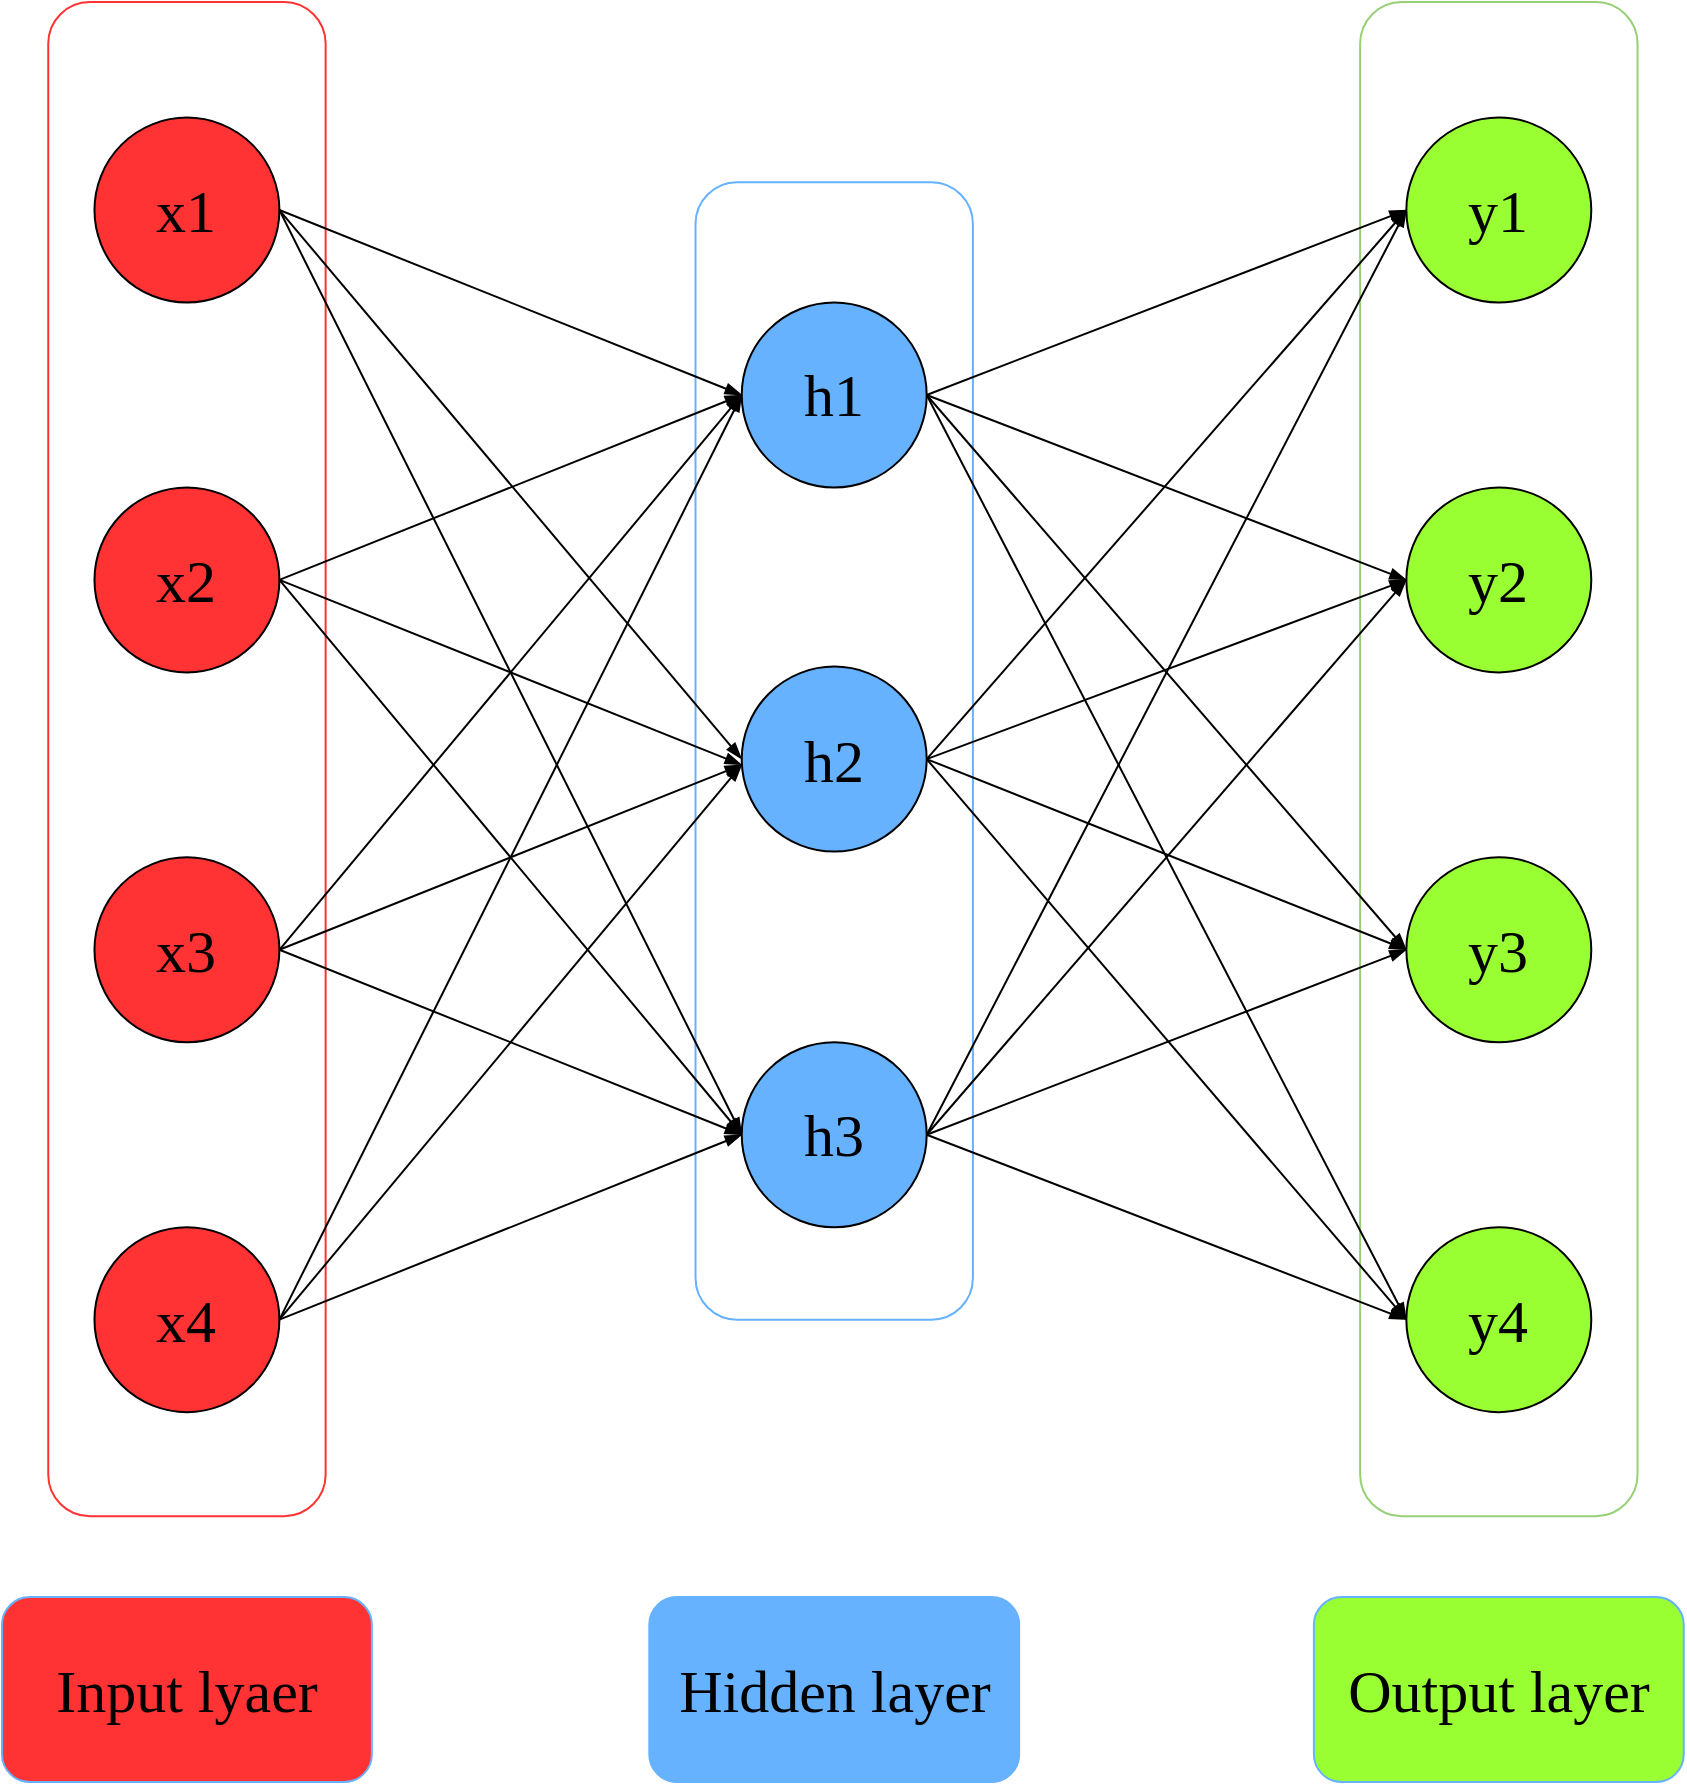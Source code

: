 <mxfile version="21.0.2" type="github">
  <diagram name="Page-1" id="brTqjVfwMc_5Q8qGockZ">
    <mxGraphModel dx="3397" dy="1940" grid="1" gridSize="10" guides="1" tooltips="1" connect="1" arrows="1" fold="1" page="1" pageScale="1" pageWidth="1600" pageHeight="1400" math="0" shadow="0">
      <root>
        <mxCell id="0" />
        <mxCell id="1" parent="0" />
        <mxCell id="ksZBvBwGwgeAwysO4N7S-1" value="" style="group;fontSize=30;" vertex="1" connectable="0" parent="1">
          <mxGeometry x="-850" width="840.88" height="890" as="geometry" />
        </mxCell>
        <mxCell id="ksZBvBwGwgeAwysO4N7S-2" value="" style="rounded=1;whiteSpace=wrap;html=1;rotation=90;fillColor=none;strokeColor=#97D077;fontFamily=Times New Roman;fontSize=30;" vertex="1" parent="ksZBvBwGwgeAwysO4N7S-1">
          <mxGeometry x="369.872" y="309.188" width="757.081" height="138.701" as="geometry" />
        </mxCell>
        <mxCell id="ksZBvBwGwgeAwysO4N7S-3" value="" style="rounded=1;whiteSpace=wrap;html=1;rotation=90;fillColor=none;strokeColor=#66B2FF;fontFamily=Times New Roman;fontSize=30;" vertex="1" parent="ksZBvBwGwgeAwysO4N7S-1">
          <mxGeometry x="131.767" y="305.143" width="568.678" height="138.701" as="geometry" />
        </mxCell>
        <mxCell id="ksZBvBwGwgeAwysO4N7S-4" value="" style="rounded=1;whiteSpace=wrap;html=1;rotation=90;fillColor=none;fontColor=#000000;strokeColor=#FF3333;fontFamily=Times New Roman;fontSize=30;" vertex="1" parent="ksZBvBwGwgeAwysO4N7S-1">
          <mxGeometry x="-286.073" y="309.188" width="757.081" height="138.701" as="geometry" />
        </mxCell>
        <mxCell id="ksZBvBwGwgeAwysO4N7S-5" value="x1" style="ellipse;whiteSpace=wrap;html=1;aspect=fixed;fillColor=#FF3333;fontFamily=Times New Roman;fontSize=30;" vertex="1" parent="ksZBvBwGwgeAwysO4N7S-1">
          <mxGeometry x="46.234" y="57.792" width="92.468" height="92.468" as="geometry" />
        </mxCell>
        <mxCell id="ksZBvBwGwgeAwysO4N7S-6" style="edgeStyle=none;rounded=0;orthogonalLoop=1;jettySize=auto;html=1;exitX=1;exitY=0.5;exitDx=0;exitDy=0;endArrow=blockThin;endFill=1;fontFamily=Times New Roman;fontSize=30;" edge="1" parent="ksZBvBwGwgeAwysO4N7S-1" source="ksZBvBwGwgeAwysO4N7S-8">
          <mxGeometry relative="1" as="geometry">
            <mxPoint x="369.872" y="381.429" as="targetPoint" />
          </mxGeometry>
        </mxCell>
        <mxCell id="ksZBvBwGwgeAwysO4N7S-7" style="edgeStyle=none;rounded=0;orthogonalLoop=1;jettySize=auto;html=1;exitX=1;exitY=0.5;exitDx=0;exitDy=0;endArrow=blockThin;endFill=1;fontFamily=Times New Roman;fontSize=30;" edge="1" parent="ksZBvBwGwgeAwysO4N7S-1" source="ksZBvBwGwgeAwysO4N7S-8">
          <mxGeometry relative="1" as="geometry">
            <mxPoint x="369.872" y="566.364" as="targetPoint" />
          </mxGeometry>
        </mxCell>
        <mxCell id="ksZBvBwGwgeAwysO4N7S-8" value="x2" style="ellipse;whiteSpace=wrap;html=1;aspect=fixed;fillColor=#FF3333;fontFamily=Times New Roman;fontSize=30;" vertex="1" parent="ksZBvBwGwgeAwysO4N7S-1">
          <mxGeometry x="46.234" y="242.727" width="92.468" height="92.468" as="geometry" />
        </mxCell>
        <mxCell id="ksZBvBwGwgeAwysO4N7S-9" style="edgeStyle=none;rounded=0;orthogonalLoop=1;jettySize=auto;html=1;exitX=1;exitY=0.5;exitDx=0;exitDy=0;endArrow=blockThin;endFill=1;fontFamily=Times New Roman;fontSize=30;" edge="1" parent="ksZBvBwGwgeAwysO4N7S-1" source="ksZBvBwGwgeAwysO4N7S-12">
          <mxGeometry relative="1" as="geometry">
            <mxPoint x="369.872" y="196.494" as="targetPoint" />
          </mxGeometry>
        </mxCell>
        <mxCell id="ksZBvBwGwgeAwysO4N7S-10" style="edgeStyle=none;rounded=0;orthogonalLoop=1;jettySize=auto;html=1;exitX=1;exitY=0.5;exitDx=0;exitDy=0;endArrow=blockThin;endFill=1;fontFamily=Times New Roman;fontSize=30;" edge="1" parent="ksZBvBwGwgeAwysO4N7S-1" source="ksZBvBwGwgeAwysO4N7S-12">
          <mxGeometry relative="1" as="geometry">
            <mxPoint x="369.872" y="381.429" as="targetPoint" />
          </mxGeometry>
        </mxCell>
        <mxCell id="ksZBvBwGwgeAwysO4N7S-11" style="edgeStyle=none;rounded=0;orthogonalLoop=1;jettySize=auto;html=1;exitX=1;exitY=0.5;exitDx=0;exitDy=0;endArrow=blockThin;endFill=1;fontFamily=Times New Roman;fontSize=30;" edge="1" parent="ksZBvBwGwgeAwysO4N7S-1" source="ksZBvBwGwgeAwysO4N7S-12">
          <mxGeometry relative="1" as="geometry">
            <mxPoint x="369.872" y="566.364" as="targetPoint" />
          </mxGeometry>
        </mxCell>
        <mxCell id="ksZBvBwGwgeAwysO4N7S-12" value="x3" style="ellipse;whiteSpace=wrap;html=1;aspect=fixed;fillColor=#FF3333;fontFamily=Times New Roman;fontSize=30;" vertex="1" parent="ksZBvBwGwgeAwysO4N7S-1">
          <mxGeometry x="46.234" y="427.662" width="92.468" height="92.468" as="geometry" />
        </mxCell>
        <mxCell id="ksZBvBwGwgeAwysO4N7S-13" style="edgeStyle=none;rounded=0;orthogonalLoop=1;jettySize=auto;html=1;exitX=1;exitY=0.5;exitDx=0;exitDy=0;endArrow=blockThin;endFill=1;fontFamily=Times New Roman;fontSize=30;" edge="1" parent="ksZBvBwGwgeAwysO4N7S-1" source="ksZBvBwGwgeAwysO4N7S-16">
          <mxGeometry relative="1" as="geometry">
            <mxPoint x="369.872" y="196.494" as="targetPoint" />
          </mxGeometry>
        </mxCell>
        <mxCell id="ksZBvBwGwgeAwysO4N7S-14" style="edgeStyle=none;rounded=0;orthogonalLoop=1;jettySize=auto;html=1;exitX=1;exitY=0.5;exitDx=0;exitDy=0;endArrow=blockThin;endFill=1;fontFamily=Times New Roman;fontSize=30;" edge="1" parent="ksZBvBwGwgeAwysO4N7S-1" source="ksZBvBwGwgeAwysO4N7S-16">
          <mxGeometry relative="1" as="geometry">
            <mxPoint x="369.872" y="381.429" as="targetPoint" />
          </mxGeometry>
        </mxCell>
        <mxCell id="ksZBvBwGwgeAwysO4N7S-15" style="edgeStyle=none;rounded=0;orthogonalLoop=1;jettySize=auto;html=1;exitX=1;exitY=0.5;exitDx=0;exitDy=0;endArrow=blockThin;endFill=1;fontFamily=Times New Roman;fontSize=30;" edge="1" parent="ksZBvBwGwgeAwysO4N7S-1" source="ksZBvBwGwgeAwysO4N7S-16">
          <mxGeometry relative="1" as="geometry">
            <mxPoint x="369.872" y="566.364" as="targetPoint" />
          </mxGeometry>
        </mxCell>
        <mxCell id="ksZBvBwGwgeAwysO4N7S-16" value="x4" style="ellipse;whiteSpace=wrap;html=1;aspect=fixed;fillColor=#FF3333;fontFamily=Times New Roman;fontSize=30;" vertex="1" parent="ksZBvBwGwgeAwysO4N7S-1">
          <mxGeometry x="46.234" y="612.597" width="92.468" height="92.468" as="geometry" />
        </mxCell>
        <mxCell id="ksZBvBwGwgeAwysO4N7S-17" value="y1" style="ellipse;whiteSpace=wrap;html=1;aspect=fixed;fillColor=#99FF33;fontFamily=Times New Roman;fontSize=30;" vertex="1" parent="ksZBvBwGwgeAwysO4N7S-1">
          <mxGeometry x="702.178" y="57.792" width="92.468" height="92.468" as="geometry" />
        </mxCell>
        <mxCell id="ksZBvBwGwgeAwysO4N7S-18" value="y2" style="ellipse;whiteSpace=wrap;html=1;aspect=fixed;fillColor=#99FF33;fontFamily=Times New Roman;fontSize=30;" vertex="1" parent="ksZBvBwGwgeAwysO4N7S-1">
          <mxGeometry x="702.178" y="242.727" width="92.468" height="92.468" as="geometry" />
        </mxCell>
        <mxCell id="ksZBvBwGwgeAwysO4N7S-19" value="y3" style="ellipse;whiteSpace=wrap;html=1;aspect=fixed;fillColor=#99FF33;fontFamily=Times New Roman;fontSize=30;" vertex="1" parent="ksZBvBwGwgeAwysO4N7S-1">
          <mxGeometry x="702.178" y="427.662" width="92.468" height="92.468" as="geometry" />
        </mxCell>
        <mxCell id="ksZBvBwGwgeAwysO4N7S-20" value="y4" style="ellipse;whiteSpace=wrap;html=1;aspect=fixed;fillColor=#99FF33;fontFamily=Times New Roman;fontSize=30;" vertex="1" parent="ksZBvBwGwgeAwysO4N7S-1">
          <mxGeometry x="702.178" y="612.597" width="92.468" height="92.468" as="geometry" />
        </mxCell>
        <mxCell id="ksZBvBwGwgeAwysO4N7S-21" style="edgeStyle=none;rounded=0;orthogonalLoop=1;jettySize=auto;html=1;exitX=1;exitY=0.5;exitDx=0;exitDy=0;entryX=0;entryY=0.5;entryDx=0;entryDy=0;endArrow=blockThin;endFill=1;fontFamily=Times New Roman;fontSize=30;" edge="1" parent="ksZBvBwGwgeAwysO4N7S-1" source="ksZBvBwGwgeAwysO4N7S-25" target="ksZBvBwGwgeAwysO4N7S-17">
          <mxGeometry relative="1" as="geometry" />
        </mxCell>
        <mxCell id="ksZBvBwGwgeAwysO4N7S-22" style="edgeStyle=none;rounded=0;orthogonalLoop=1;jettySize=auto;html=1;exitX=1;exitY=0.5;exitDx=0;exitDy=0;entryX=0;entryY=0.5;entryDx=0;entryDy=0;endArrow=blockThin;endFill=1;fontFamily=Times New Roman;fontSize=30;" edge="1" parent="ksZBvBwGwgeAwysO4N7S-1" source="ksZBvBwGwgeAwysO4N7S-25" target="ksZBvBwGwgeAwysO4N7S-18">
          <mxGeometry relative="1" as="geometry" />
        </mxCell>
        <mxCell id="ksZBvBwGwgeAwysO4N7S-23" style="edgeStyle=none;rounded=0;orthogonalLoop=1;jettySize=auto;html=1;exitX=1;exitY=0.5;exitDx=0;exitDy=0;entryX=0;entryY=0.5;entryDx=0;entryDy=0;endArrow=blockThin;endFill=1;fontFamily=Times New Roman;fontSize=30;" edge="1" parent="ksZBvBwGwgeAwysO4N7S-1" source="ksZBvBwGwgeAwysO4N7S-25" target="ksZBvBwGwgeAwysO4N7S-19">
          <mxGeometry relative="1" as="geometry" />
        </mxCell>
        <mxCell id="ksZBvBwGwgeAwysO4N7S-24" style="edgeStyle=none;rounded=0;orthogonalLoop=1;jettySize=auto;html=1;exitX=1;exitY=0.5;exitDx=0;exitDy=0;entryX=0;entryY=0.5;entryDx=0;entryDy=0;endArrow=blockThin;endFill=1;fontFamily=Times New Roman;fontSize=30;" edge="1" parent="ksZBvBwGwgeAwysO4N7S-1" source="ksZBvBwGwgeAwysO4N7S-25" target="ksZBvBwGwgeAwysO4N7S-20">
          <mxGeometry relative="1" as="geometry" />
        </mxCell>
        <mxCell id="ksZBvBwGwgeAwysO4N7S-25" value="h1" style="ellipse;whiteSpace=wrap;html=1;aspect=fixed;fillColor=#66B2FF;fontFamily=Times New Roman;fontSize=30;" vertex="1" parent="ksZBvBwGwgeAwysO4N7S-1">
          <mxGeometry x="369.872" y="150.26" width="92.468" height="92.468" as="geometry" />
        </mxCell>
        <mxCell id="ksZBvBwGwgeAwysO4N7S-26" style="rounded=0;orthogonalLoop=1;jettySize=auto;html=1;exitX=1;exitY=0.5;exitDx=0;exitDy=0;entryX=0;entryY=0.5;entryDx=0;entryDy=0;endArrow=blockThin;endFill=1;fontFamily=Times New Roman;fontSize=30;" edge="1" parent="ksZBvBwGwgeAwysO4N7S-1" source="ksZBvBwGwgeAwysO4N7S-5" target="ksZBvBwGwgeAwysO4N7S-25">
          <mxGeometry relative="1" as="geometry" />
        </mxCell>
        <mxCell id="ksZBvBwGwgeAwysO4N7S-27" style="edgeStyle=none;rounded=0;orthogonalLoop=1;jettySize=auto;html=1;exitX=1;exitY=0.5;exitDx=0;exitDy=0;entryX=0;entryY=0.5;entryDx=0;entryDy=0;endArrow=blockThin;endFill=1;fontFamily=Times New Roman;fontSize=30;" edge="1" parent="ksZBvBwGwgeAwysO4N7S-1" source="ksZBvBwGwgeAwysO4N7S-8" target="ksZBvBwGwgeAwysO4N7S-25">
          <mxGeometry relative="1" as="geometry" />
        </mxCell>
        <mxCell id="ksZBvBwGwgeAwysO4N7S-28" style="edgeStyle=none;rounded=0;orthogonalLoop=1;jettySize=auto;html=1;exitX=1;exitY=0.5;exitDx=0;exitDy=0;entryX=0;entryY=0.5;entryDx=0;entryDy=0;endArrow=blockThin;endFill=1;fontFamily=Times New Roman;fontSize=30;" edge="1" parent="ksZBvBwGwgeAwysO4N7S-1" source="ksZBvBwGwgeAwysO4N7S-32" target="ksZBvBwGwgeAwysO4N7S-17">
          <mxGeometry relative="1" as="geometry" />
        </mxCell>
        <mxCell id="ksZBvBwGwgeAwysO4N7S-29" style="edgeStyle=none;rounded=0;orthogonalLoop=1;jettySize=auto;html=1;exitX=1;exitY=0.5;exitDx=0;exitDy=0;entryX=0;entryY=0.5;entryDx=0;entryDy=0;endArrow=blockThin;endFill=1;fontFamily=Times New Roman;fontSize=30;" edge="1" parent="ksZBvBwGwgeAwysO4N7S-1" source="ksZBvBwGwgeAwysO4N7S-32" target="ksZBvBwGwgeAwysO4N7S-18">
          <mxGeometry relative="1" as="geometry" />
        </mxCell>
        <mxCell id="ksZBvBwGwgeAwysO4N7S-30" style="edgeStyle=none;rounded=0;orthogonalLoop=1;jettySize=auto;html=1;exitX=1;exitY=0.5;exitDx=0;exitDy=0;entryX=0;entryY=0.5;entryDx=0;entryDy=0;endArrow=blockThin;endFill=1;fontFamily=Times New Roman;fontSize=30;" edge="1" parent="ksZBvBwGwgeAwysO4N7S-1" source="ksZBvBwGwgeAwysO4N7S-32" target="ksZBvBwGwgeAwysO4N7S-19">
          <mxGeometry relative="1" as="geometry" />
        </mxCell>
        <mxCell id="ksZBvBwGwgeAwysO4N7S-31" style="edgeStyle=none;rounded=0;orthogonalLoop=1;jettySize=auto;html=1;exitX=1;exitY=0.5;exitDx=0;exitDy=0;entryX=0;entryY=0.5;entryDx=0;entryDy=0;endArrow=blockThin;endFill=1;fontFamily=Times New Roman;fontSize=30;" edge="1" parent="ksZBvBwGwgeAwysO4N7S-1" source="ksZBvBwGwgeAwysO4N7S-32" target="ksZBvBwGwgeAwysO4N7S-20">
          <mxGeometry relative="1" as="geometry" />
        </mxCell>
        <mxCell id="ksZBvBwGwgeAwysO4N7S-32" value="h2" style="ellipse;whiteSpace=wrap;html=1;aspect=fixed;fillColor=#66B2FF;fontFamily=Times New Roman;fontSize=30;" vertex="1" parent="ksZBvBwGwgeAwysO4N7S-1">
          <mxGeometry x="369.872" y="332.305" width="92.468" height="92.468" as="geometry" />
        </mxCell>
        <mxCell id="ksZBvBwGwgeAwysO4N7S-33" style="edgeStyle=none;rounded=0;orthogonalLoop=1;jettySize=auto;html=1;exitX=1;exitY=0.5;exitDx=0;exitDy=0;entryX=0;entryY=0.5;entryDx=0;entryDy=0;endArrow=blockThin;endFill=1;fontFamily=Times New Roman;fontSize=30;" edge="1" parent="ksZBvBwGwgeAwysO4N7S-1" source="ksZBvBwGwgeAwysO4N7S-5" target="ksZBvBwGwgeAwysO4N7S-32">
          <mxGeometry relative="1" as="geometry" />
        </mxCell>
        <mxCell id="ksZBvBwGwgeAwysO4N7S-34" style="edgeStyle=none;rounded=0;orthogonalLoop=1;jettySize=auto;html=1;exitX=1;exitY=0.5;exitDx=0;exitDy=0;entryX=0;entryY=0.5;entryDx=0;entryDy=0;endArrow=blockThin;endFill=1;fontFamily=Times New Roman;fontSize=30;" edge="1" parent="ksZBvBwGwgeAwysO4N7S-1" source="ksZBvBwGwgeAwysO4N7S-38" target="ksZBvBwGwgeAwysO4N7S-17">
          <mxGeometry relative="1" as="geometry" />
        </mxCell>
        <mxCell id="ksZBvBwGwgeAwysO4N7S-35" style="edgeStyle=none;rounded=0;orthogonalLoop=1;jettySize=auto;html=1;exitX=1;exitY=0.5;exitDx=0;exitDy=0;entryX=0;entryY=0.5;entryDx=0;entryDy=0;endArrow=blockThin;endFill=1;fontFamily=Times New Roman;fontSize=30;" edge="1" parent="ksZBvBwGwgeAwysO4N7S-1" source="ksZBvBwGwgeAwysO4N7S-38" target="ksZBvBwGwgeAwysO4N7S-18">
          <mxGeometry relative="1" as="geometry" />
        </mxCell>
        <mxCell id="ksZBvBwGwgeAwysO4N7S-36" style="edgeStyle=none;rounded=0;orthogonalLoop=1;jettySize=auto;html=1;exitX=1;exitY=0.5;exitDx=0;exitDy=0;entryX=0;entryY=0.5;entryDx=0;entryDy=0;endArrow=blockThin;endFill=1;fontFamily=Times New Roman;fontSize=30;" edge="1" parent="ksZBvBwGwgeAwysO4N7S-1" source="ksZBvBwGwgeAwysO4N7S-38" target="ksZBvBwGwgeAwysO4N7S-19">
          <mxGeometry relative="1" as="geometry" />
        </mxCell>
        <mxCell id="ksZBvBwGwgeAwysO4N7S-37" style="edgeStyle=none;rounded=0;orthogonalLoop=1;jettySize=auto;html=1;exitX=1;exitY=0.5;exitDx=0;exitDy=0;entryX=0;entryY=0.5;entryDx=0;entryDy=0;endArrow=blockThin;endFill=1;fontFamily=Times New Roman;fontSize=30;" edge="1" parent="ksZBvBwGwgeAwysO4N7S-1" source="ksZBvBwGwgeAwysO4N7S-38" target="ksZBvBwGwgeAwysO4N7S-20">
          <mxGeometry relative="1" as="geometry" />
        </mxCell>
        <mxCell id="ksZBvBwGwgeAwysO4N7S-38" value="h3" style="ellipse;whiteSpace=wrap;html=1;aspect=fixed;fillColor=#66B2FF;fontFamily=Times New Roman;fontSize=30;" vertex="1" parent="ksZBvBwGwgeAwysO4N7S-1">
          <mxGeometry x="369.872" y="520.13" width="92.468" height="92.468" as="geometry" />
        </mxCell>
        <mxCell id="ksZBvBwGwgeAwysO4N7S-39" style="edgeStyle=none;rounded=0;orthogonalLoop=1;jettySize=auto;html=1;exitX=1;exitY=0.5;exitDx=0;exitDy=0;entryX=0;entryY=0.5;entryDx=0;entryDy=0;endArrow=blockThin;endFill=1;fontFamily=Times New Roman;fontSize=30;" edge="1" parent="ksZBvBwGwgeAwysO4N7S-1" source="ksZBvBwGwgeAwysO4N7S-5" target="ksZBvBwGwgeAwysO4N7S-38">
          <mxGeometry relative="1" as="geometry" />
        </mxCell>
        <mxCell id="ksZBvBwGwgeAwysO4N7S-40" value="Hidden layer" style="rounded=1;whiteSpace=wrap;html=1;strokeColor=#66B2FF;fillColor=#66B2FF;fontFamily=Times New Roman;fontSize=30;" vertex="1" parent="ksZBvBwGwgeAwysO4N7S-1">
          <mxGeometry x="323.638" y="797.532" width="184.936" height="92.468" as="geometry" />
        </mxCell>
        <mxCell id="ksZBvBwGwgeAwysO4N7S-41" value="Input lyaer" style="rounded=1;whiteSpace=wrap;html=1;strokeColor=#66B2FF;fillColor=#FF3333;fontFamily=Times New Roman;fontSize=30;" vertex="1" parent="ksZBvBwGwgeAwysO4N7S-1">
          <mxGeometry y="797.532" width="184.936" height="92.468" as="geometry" />
        </mxCell>
        <mxCell id="ksZBvBwGwgeAwysO4N7S-42" value="Output layer" style="rounded=1;whiteSpace=wrap;html=1;strokeColor=#66B2FF;fillColor=#99FF33;fontFamily=Times New Roman;fontSize=30;" vertex="1" parent="ksZBvBwGwgeAwysO4N7S-1">
          <mxGeometry x="655.944" y="797.532" width="184.936" height="92.468" as="geometry" />
        </mxCell>
      </root>
    </mxGraphModel>
  </diagram>
</mxfile>
